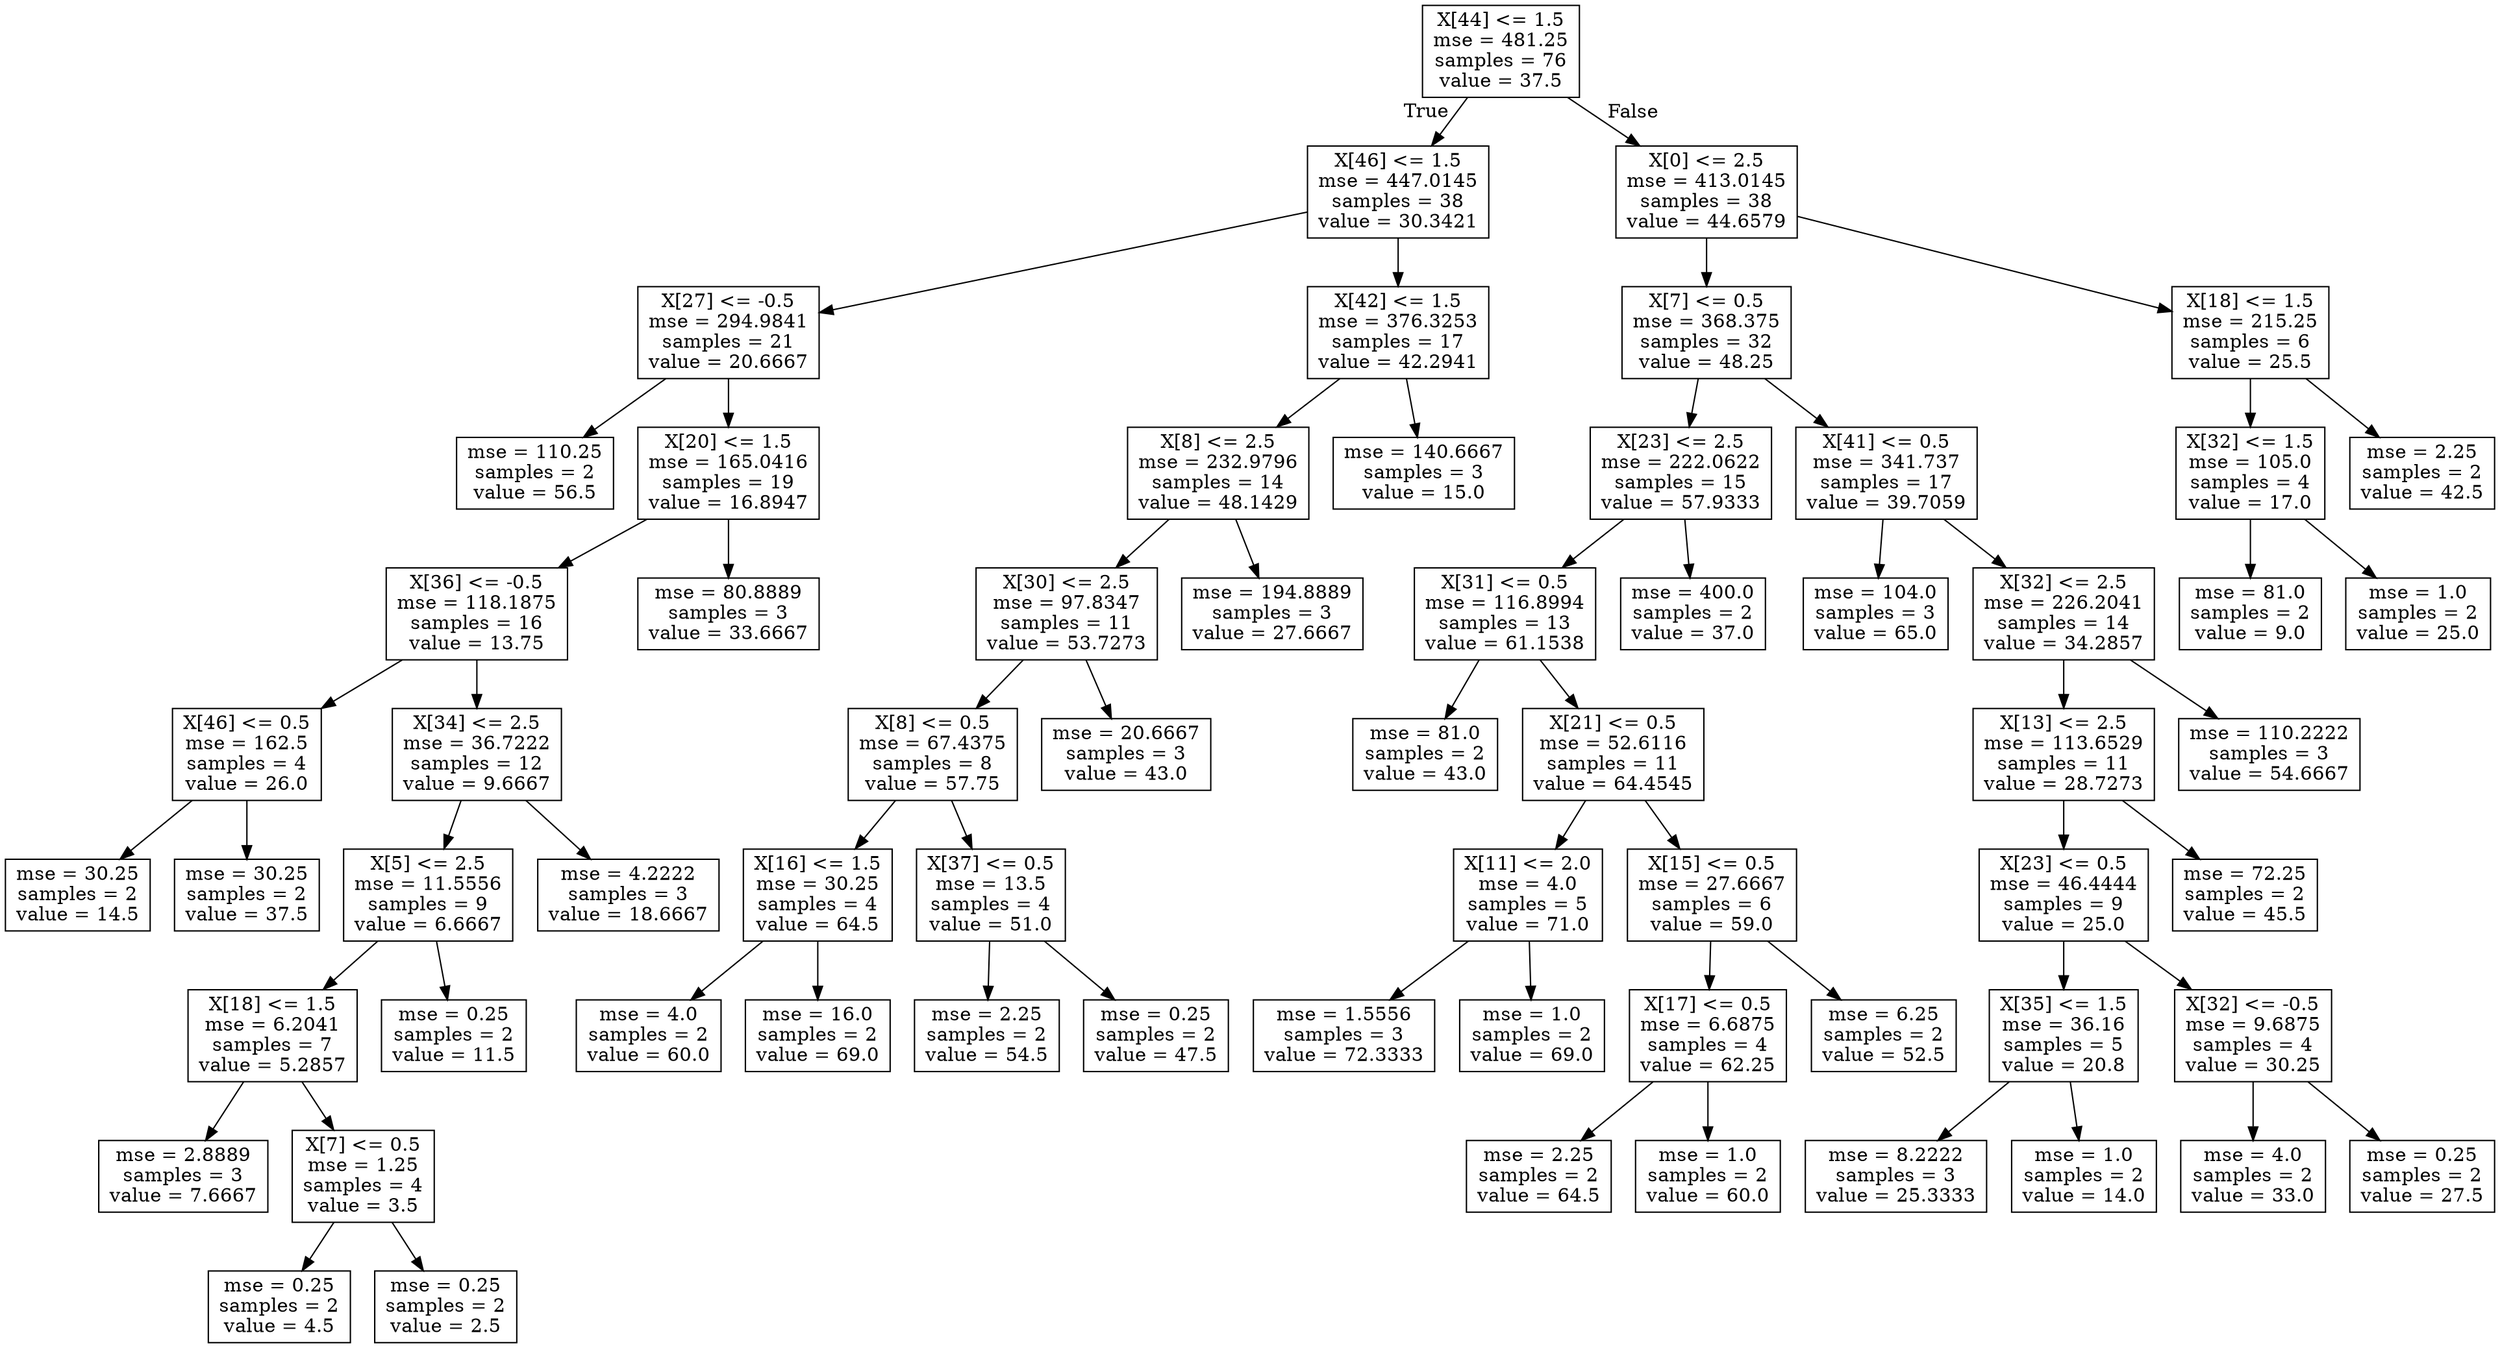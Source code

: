 digraph Tree {
node [shape=box] ;
0 [label="X[44] <= 1.5\nmse = 481.25\nsamples = 76\nvalue = 37.5"] ;
1 [label="X[46] <= 1.5\nmse = 447.0145\nsamples = 38\nvalue = 30.3421"] ;
0 -> 1 [labeldistance=2.5, labelangle=45, headlabel="True"] ;
2 [label="X[27] <= -0.5\nmse = 294.9841\nsamples = 21\nvalue = 20.6667"] ;
1 -> 2 ;
3 [label="mse = 110.25\nsamples = 2\nvalue = 56.5"] ;
2 -> 3 ;
4 [label="X[20] <= 1.5\nmse = 165.0416\nsamples = 19\nvalue = 16.8947"] ;
2 -> 4 ;
5 [label="X[36] <= -0.5\nmse = 118.1875\nsamples = 16\nvalue = 13.75"] ;
4 -> 5 ;
6 [label="X[46] <= 0.5\nmse = 162.5\nsamples = 4\nvalue = 26.0"] ;
5 -> 6 ;
7 [label="mse = 30.25\nsamples = 2\nvalue = 14.5"] ;
6 -> 7 ;
8 [label="mse = 30.25\nsamples = 2\nvalue = 37.5"] ;
6 -> 8 ;
9 [label="X[34] <= 2.5\nmse = 36.7222\nsamples = 12\nvalue = 9.6667"] ;
5 -> 9 ;
10 [label="X[5] <= 2.5\nmse = 11.5556\nsamples = 9\nvalue = 6.6667"] ;
9 -> 10 ;
11 [label="X[18] <= 1.5\nmse = 6.2041\nsamples = 7\nvalue = 5.2857"] ;
10 -> 11 ;
12 [label="mse = 2.8889\nsamples = 3\nvalue = 7.6667"] ;
11 -> 12 ;
13 [label="X[7] <= 0.5\nmse = 1.25\nsamples = 4\nvalue = 3.5"] ;
11 -> 13 ;
14 [label="mse = 0.25\nsamples = 2\nvalue = 4.5"] ;
13 -> 14 ;
15 [label="mse = 0.25\nsamples = 2\nvalue = 2.5"] ;
13 -> 15 ;
16 [label="mse = 0.25\nsamples = 2\nvalue = 11.5"] ;
10 -> 16 ;
17 [label="mse = 4.2222\nsamples = 3\nvalue = 18.6667"] ;
9 -> 17 ;
18 [label="mse = 80.8889\nsamples = 3\nvalue = 33.6667"] ;
4 -> 18 ;
19 [label="X[42] <= 1.5\nmse = 376.3253\nsamples = 17\nvalue = 42.2941"] ;
1 -> 19 ;
20 [label="X[8] <= 2.5\nmse = 232.9796\nsamples = 14\nvalue = 48.1429"] ;
19 -> 20 ;
21 [label="X[30] <= 2.5\nmse = 97.8347\nsamples = 11\nvalue = 53.7273"] ;
20 -> 21 ;
22 [label="X[8] <= 0.5\nmse = 67.4375\nsamples = 8\nvalue = 57.75"] ;
21 -> 22 ;
23 [label="X[16] <= 1.5\nmse = 30.25\nsamples = 4\nvalue = 64.5"] ;
22 -> 23 ;
24 [label="mse = 4.0\nsamples = 2\nvalue = 60.0"] ;
23 -> 24 ;
25 [label="mse = 16.0\nsamples = 2\nvalue = 69.0"] ;
23 -> 25 ;
26 [label="X[37] <= 0.5\nmse = 13.5\nsamples = 4\nvalue = 51.0"] ;
22 -> 26 ;
27 [label="mse = 2.25\nsamples = 2\nvalue = 54.5"] ;
26 -> 27 ;
28 [label="mse = 0.25\nsamples = 2\nvalue = 47.5"] ;
26 -> 28 ;
29 [label="mse = 20.6667\nsamples = 3\nvalue = 43.0"] ;
21 -> 29 ;
30 [label="mse = 194.8889\nsamples = 3\nvalue = 27.6667"] ;
20 -> 30 ;
31 [label="mse = 140.6667\nsamples = 3\nvalue = 15.0"] ;
19 -> 31 ;
32 [label="X[0] <= 2.5\nmse = 413.0145\nsamples = 38\nvalue = 44.6579"] ;
0 -> 32 [labeldistance=2.5, labelangle=-45, headlabel="False"] ;
33 [label="X[7] <= 0.5\nmse = 368.375\nsamples = 32\nvalue = 48.25"] ;
32 -> 33 ;
34 [label="X[23] <= 2.5\nmse = 222.0622\nsamples = 15\nvalue = 57.9333"] ;
33 -> 34 ;
35 [label="X[31] <= 0.5\nmse = 116.8994\nsamples = 13\nvalue = 61.1538"] ;
34 -> 35 ;
36 [label="mse = 81.0\nsamples = 2\nvalue = 43.0"] ;
35 -> 36 ;
37 [label="X[21] <= 0.5\nmse = 52.6116\nsamples = 11\nvalue = 64.4545"] ;
35 -> 37 ;
38 [label="X[11] <= 2.0\nmse = 4.0\nsamples = 5\nvalue = 71.0"] ;
37 -> 38 ;
39 [label="mse = 1.5556\nsamples = 3\nvalue = 72.3333"] ;
38 -> 39 ;
40 [label="mse = 1.0\nsamples = 2\nvalue = 69.0"] ;
38 -> 40 ;
41 [label="X[15] <= 0.5\nmse = 27.6667\nsamples = 6\nvalue = 59.0"] ;
37 -> 41 ;
42 [label="X[17] <= 0.5\nmse = 6.6875\nsamples = 4\nvalue = 62.25"] ;
41 -> 42 ;
43 [label="mse = 2.25\nsamples = 2\nvalue = 64.5"] ;
42 -> 43 ;
44 [label="mse = 1.0\nsamples = 2\nvalue = 60.0"] ;
42 -> 44 ;
45 [label="mse = 6.25\nsamples = 2\nvalue = 52.5"] ;
41 -> 45 ;
46 [label="mse = 400.0\nsamples = 2\nvalue = 37.0"] ;
34 -> 46 ;
47 [label="X[41] <= 0.5\nmse = 341.737\nsamples = 17\nvalue = 39.7059"] ;
33 -> 47 ;
48 [label="mse = 104.0\nsamples = 3\nvalue = 65.0"] ;
47 -> 48 ;
49 [label="X[32] <= 2.5\nmse = 226.2041\nsamples = 14\nvalue = 34.2857"] ;
47 -> 49 ;
50 [label="X[13] <= 2.5\nmse = 113.6529\nsamples = 11\nvalue = 28.7273"] ;
49 -> 50 ;
51 [label="X[23] <= 0.5\nmse = 46.4444\nsamples = 9\nvalue = 25.0"] ;
50 -> 51 ;
52 [label="X[35] <= 1.5\nmse = 36.16\nsamples = 5\nvalue = 20.8"] ;
51 -> 52 ;
53 [label="mse = 8.2222\nsamples = 3\nvalue = 25.3333"] ;
52 -> 53 ;
54 [label="mse = 1.0\nsamples = 2\nvalue = 14.0"] ;
52 -> 54 ;
55 [label="X[32] <= -0.5\nmse = 9.6875\nsamples = 4\nvalue = 30.25"] ;
51 -> 55 ;
56 [label="mse = 4.0\nsamples = 2\nvalue = 33.0"] ;
55 -> 56 ;
57 [label="mse = 0.25\nsamples = 2\nvalue = 27.5"] ;
55 -> 57 ;
58 [label="mse = 72.25\nsamples = 2\nvalue = 45.5"] ;
50 -> 58 ;
59 [label="mse = 110.2222\nsamples = 3\nvalue = 54.6667"] ;
49 -> 59 ;
60 [label="X[18] <= 1.5\nmse = 215.25\nsamples = 6\nvalue = 25.5"] ;
32 -> 60 ;
61 [label="X[32] <= 1.5\nmse = 105.0\nsamples = 4\nvalue = 17.0"] ;
60 -> 61 ;
62 [label="mse = 81.0\nsamples = 2\nvalue = 9.0"] ;
61 -> 62 ;
63 [label="mse = 1.0\nsamples = 2\nvalue = 25.0"] ;
61 -> 63 ;
64 [label="mse = 2.25\nsamples = 2\nvalue = 42.5"] ;
60 -> 64 ;
}